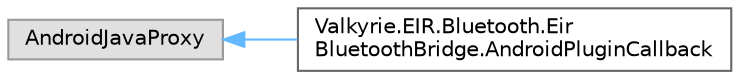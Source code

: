 digraph "Graphical Class Hierarchy"
{
 // LATEX_PDF_SIZE
  bgcolor="transparent";
  edge [fontname=Helvetica,fontsize=10,labelfontname=Helvetica,labelfontsize=10];
  node [fontname=Helvetica,fontsize=10,shape=box,height=0.2,width=0.4];
  rankdir="LR";
  Node0 [id="Node000000",label="AndroidJavaProxy",height=0.2,width=0.4,color="grey60", fillcolor="#E0E0E0", style="filled",tooltip=" "];
  Node0 -> Node1 [id="edge1_Node000000_Node000001",dir="back",color="steelblue1",style="solid",tooltip=" "];
  Node1 [id="Node000001",label="Valkyrie.EIR.Bluetooth.Eir\lBluetoothBridge.AndroidPluginCallback",height=0.2,width=0.4,color="grey40", fillcolor="white", style="filled",URL="$d4/d2c/class_valkyrie_1_1_e_i_r_1_1_bluetooth_1_1_eir_bluetooth_bridge_1_1_android_plugin_callback.html",tooltip="Bridge class facilitating communication between the Unity system and Android plugin's internal callba..."];
}
